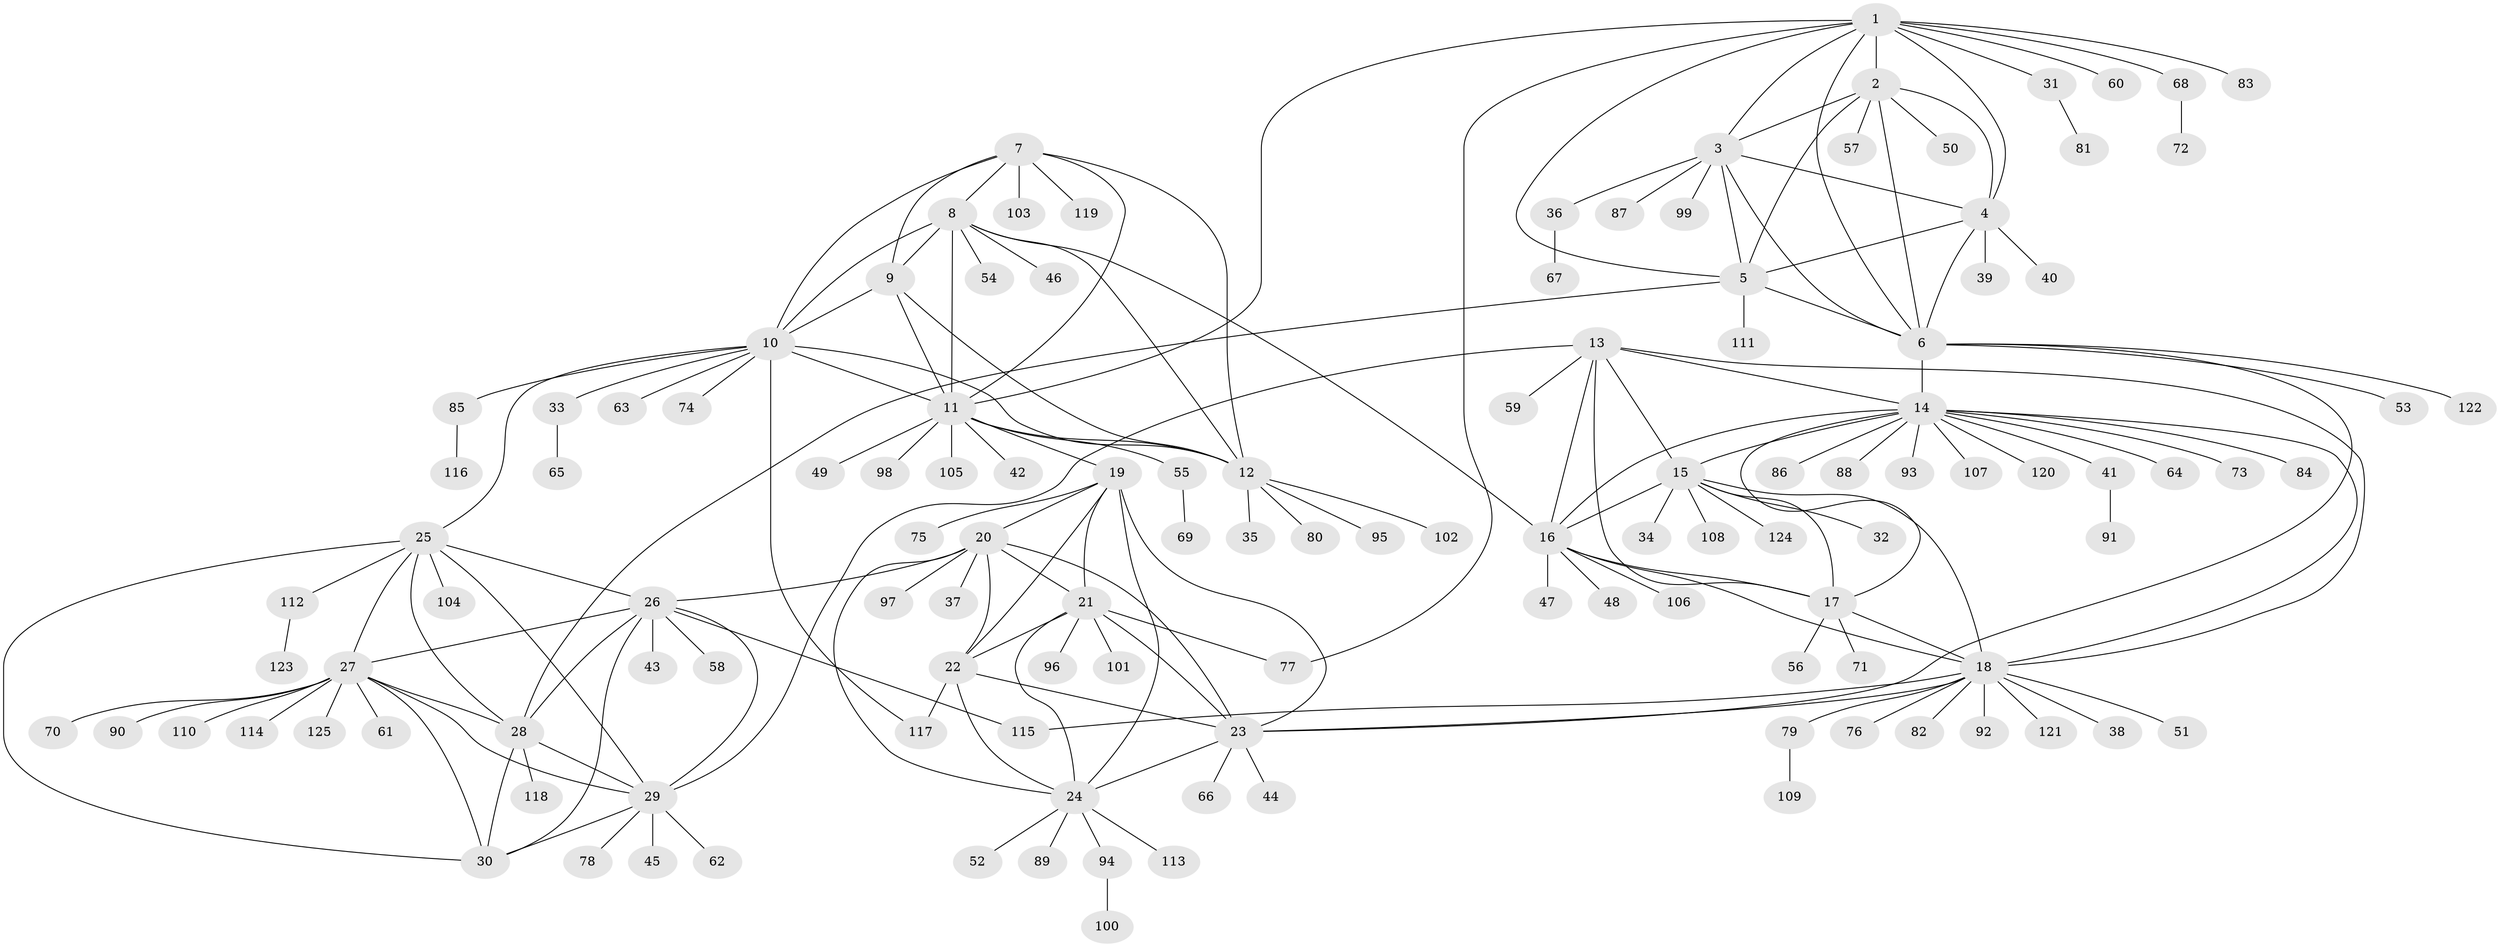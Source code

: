 // Generated by graph-tools (version 1.1) at 2025/15/03/09/25 04:15:44]
// undirected, 125 vertices, 183 edges
graph export_dot {
graph [start="1"]
  node [color=gray90,style=filled];
  1;
  2;
  3;
  4;
  5;
  6;
  7;
  8;
  9;
  10;
  11;
  12;
  13;
  14;
  15;
  16;
  17;
  18;
  19;
  20;
  21;
  22;
  23;
  24;
  25;
  26;
  27;
  28;
  29;
  30;
  31;
  32;
  33;
  34;
  35;
  36;
  37;
  38;
  39;
  40;
  41;
  42;
  43;
  44;
  45;
  46;
  47;
  48;
  49;
  50;
  51;
  52;
  53;
  54;
  55;
  56;
  57;
  58;
  59;
  60;
  61;
  62;
  63;
  64;
  65;
  66;
  67;
  68;
  69;
  70;
  71;
  72;
  73;
  74;
  75;
  76;
  77;
  78;
  79;
  80;
  81;
  82;
  83;
  84;
  85;
  86;
  87;
  88;
  89;
  90;
  91;
  92;
  93;
  94;
  95;
  96;
  97;
  98;
  99;
  100;
  101;
  102;
  103;
  104;
  105;
  106;
  107;
  108;
  109;
  110;
  111;
  112;
  113;
  114;
  115;
  116;
  117;
  118;
  119;
  120;
  121;
  122;
  123;
  124;
  125;
  1 -- 2;
  1 -- 3;
  1 -- 4;
  1 -- 5;
  1 -- 6;
  1 -- 11;
  1 -- 31;
  1 -- 60;
  1 -- 68;
  1 -- 77;
  1 -- 83;
  2 -- 3;
  2 -- 4;
  2 -- 5;
  2 -- 6;
  2 -- 50;
  2 -- 57;
  3 -- 4;
  3 -- 5;
  3 -- 6;
  3 -- 36;
  3 -- 87;
  3 -- 99;
  4 -- 5;
  4 -- 6;
  4 -- 39;
  4 -- 40;
  5 -- 6;
  5 -- 28;
  5 -- 111;
  6 -- 14;
  6 -- 23;
  6 -- 53;
  6 -- 122;
  7 -- 8;
  7 -- 9;
  7 -- 10;
  7 -- 11;
  7 -- 12;
  7 -- 103;
  7 -- 119;
  8 -- 9;
  8 -- 10;
  8 -- 11;
  8 -- 12;
  8 -- 16;
  8 -- 46;
  8 -- 54;
  9 -- 10;
  9 -- 11;
  9 -- 12;
  10 -- 11;
  10 -- 12;
  10 -- 25;
  10 -- 33;
  10 -- 63;
  10 -- 74;
  10 -- 85;
  10 -- 117;
  11 -- 12;
  11 -- 19;
  11 -- 42;
  11 -- 49;
  11 -- 55;
  11 -- 98;
  11 -- 105;
  12 -- 35;
  12 -- 80;
  12 -- 95;
  12 -- 102;
  13 -- 14;
  13 -- 15;
  13 -- 16;
  13 -- 17;
  13 -- 18;
  13 -- 29;
  13 -- 59;
  14 -- 15;
  14 -- 16;
  14 -- 17;
  14 -- 18;
  14 -- 41;
  14 -- 64;
  14 -- 73;
  14 -- 84;
  14 -- 86;
  14 -- 88;
  14 -- 93;
  14 -- 107;
  14 -- 120;
  15 -- 16;
  15 -- 17;
  15 -- 18;
  15 -- 32;
  15 -- 34;
  15 -- 108;
  15 -- 124;
  16 -- 17;
  16 -- 18;
  16 -- 47;
  16 -- 48;
  16 -- 106;
  17 -- 18;
  17 -- 56;
  17 -- 71;
  18 -- 23;
  18 -- 38;
  18 -- 51;
  18 -- 76;
  18 -- 79;
  18 -- 82;
  18 -- 92;
  18 -- 115;
  18 -- 121;
  19 -- 20;
  19 -- 21;
  19 -- 22;
  19 -- 23;
  19 -- 24;
  19 -- 75;
  20 -- 21;
  20 -- 22;
  20 -- 23;
  20 -- 24;
  20 -- 26;
  20 -- 37;
  20 -- 97;
  21 -- 22;
  21 -- 23;
  21 -- 24;
  21 -- 77;
  21 -- 96;
  21 -- 101;
  22 -- 23;
  22 -- 24;
  22 -- 117;
  23 -- 24;
  23 -- 44;
  23 -- 66;
  24 -- 52;
  24 -- 89;
  24 -- 94;
  24 -- 113;
  25 -- 26;
  25 -- 27;
  25 -- 28;
  25 -- 29;
  25 -- 30;
  25 -- 104;
  25 -- 112;
  26 -- 27;
  26 -- 28;
  26 -- 29;
  26 -- 30;
  26 -- 43;
  26 -- 58;
  26 -- 115;
  27 -- 28;
  27 -- 29;
  27 -- 30;
  27 -- 61;
  27 -- 70;
  27 -- 90;
  27 -- 110;
  27 -- 114;
  27 -- 125;
  28 -- 29;
  28 -- 30;
  28 -- 118;
  29 -- 30;
  29 -- 45;
  29 -- 62;
  29 -- 78;
  31 -- 81;
  33 -- 65;
  36 -- 67;
  41 -- 91;
  55 -- 69;
  68 -- 72;
  79 -- 109;
  85 -- 116;
  94 -- 100;
  112 -- 123;
}
